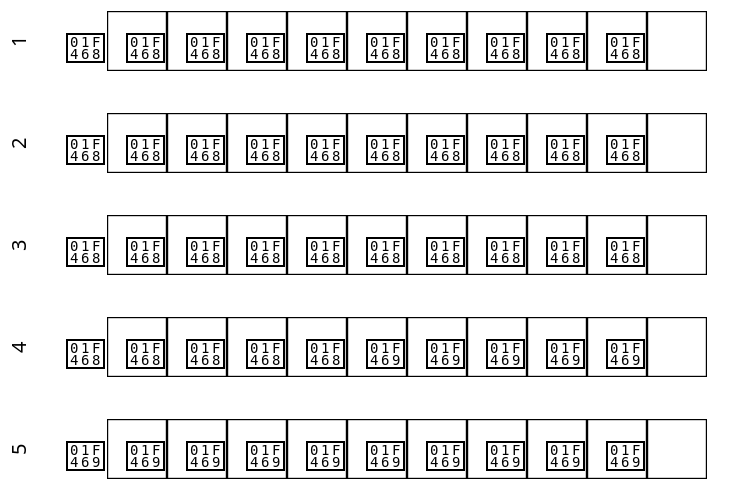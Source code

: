 {
  "$schema": "https://vega.github.io/schema/vega-lite/v5.json",
  "config": {"view": {"stroke": ""}},
  "width": 300,
  "height": 25,
  "data": {
    "values": [
      {"country": "1", "gender": "male"},
      {"country": "1", "gender": "male"},
      {"country": "1", "gender": "male"},
      {"country": "1", "gender": "male"},
      {"country": "1", "gender": "male"},
      {"country": "1", "gender": "male"},
      {"country": "1", "gender": "male"},
      {"country": "1", "gender": "male"},
      {"country": "1", "gender": "male"},
      {"country": "1", "gender": "male"},
      {"country": "2", "gender": "male"},
      {"country": "2", "gender": "male"},
      {"country": "2", "gender": "male"},
      {"country": "2", "gender": "male"},
      {"country": "2", "gender": "male"},
      {"country": "2", "gender": "male"},
      {"country": "2", "gender": "male"},
      {"country": "2", "gender": "male"},
      {"country": "2", "gender": "male"},
      {"country": "2", "gender": "male"},
      {"country": "3", "gender": "male"},
      {"country": "3", "gender": "male"},
      {"country": "3", "gender": "male"},
      {"country": "3", "gender": "male"},
      {"country": "3", "gender": "male"},
      {"country": "3", "gender": "male"},
      {"country": "3", "gender": "male"},
      {"country": "3", "gender": "male"},
      {"country": "3", "gender": "male"},
      {"country": "3", "gender": "male"},
      {"country": "4", "gender": "male"},
      {"country": "4", "gender": "male"},
      {"country": "4", "gender": "male"},
      {"country": "4", "gender": "male"},
      {"country": "4", "gender": "male"},
      {"country": "4", "gender": "female"},
      {"country": "4", "gender": "female"},
      {"country": "4", "gender": "female"},
      {"country": "4", "gender": "female"},
      {"country": "4", "gender": "female"},
      {"country": "5", "gender": "female"},
      {"country": "5", "gender": "female"},
      {"country": "5", "gender": "female"},
      {"country": "5", "gender": "female"},
      {"country": "5", "gender": "female"},
      {"country": "5", "gender": "female"},
      {"country": "5", "gender": "female"},
      {"country": "5", "gender": "female"},
      {"country": "5", "gender": "female"},
      {"country": "5", "gender": "female"}
    ]
  },
  "transform": [
    {
      "calculate": "{'male': '👨🏻', 'female': '👩🏻'}[datum.gender]",
      "as": "emoji"
    },
    {"window": [{"op": "rank", "as": "rank"}], "groupby": ["country"]}
  ],
  "mark": {"type": "text", "baseline": "middle"},
  "encoding": {
    "x": {"field": "rank", "type": "ordinal", "axis": null, "title": null},
    "row": {"field": "country", "header": {"title": ""}},
    "text": {"field": "emoji", "type": "nominal"},
    "size": {"value": 30}
  }
}